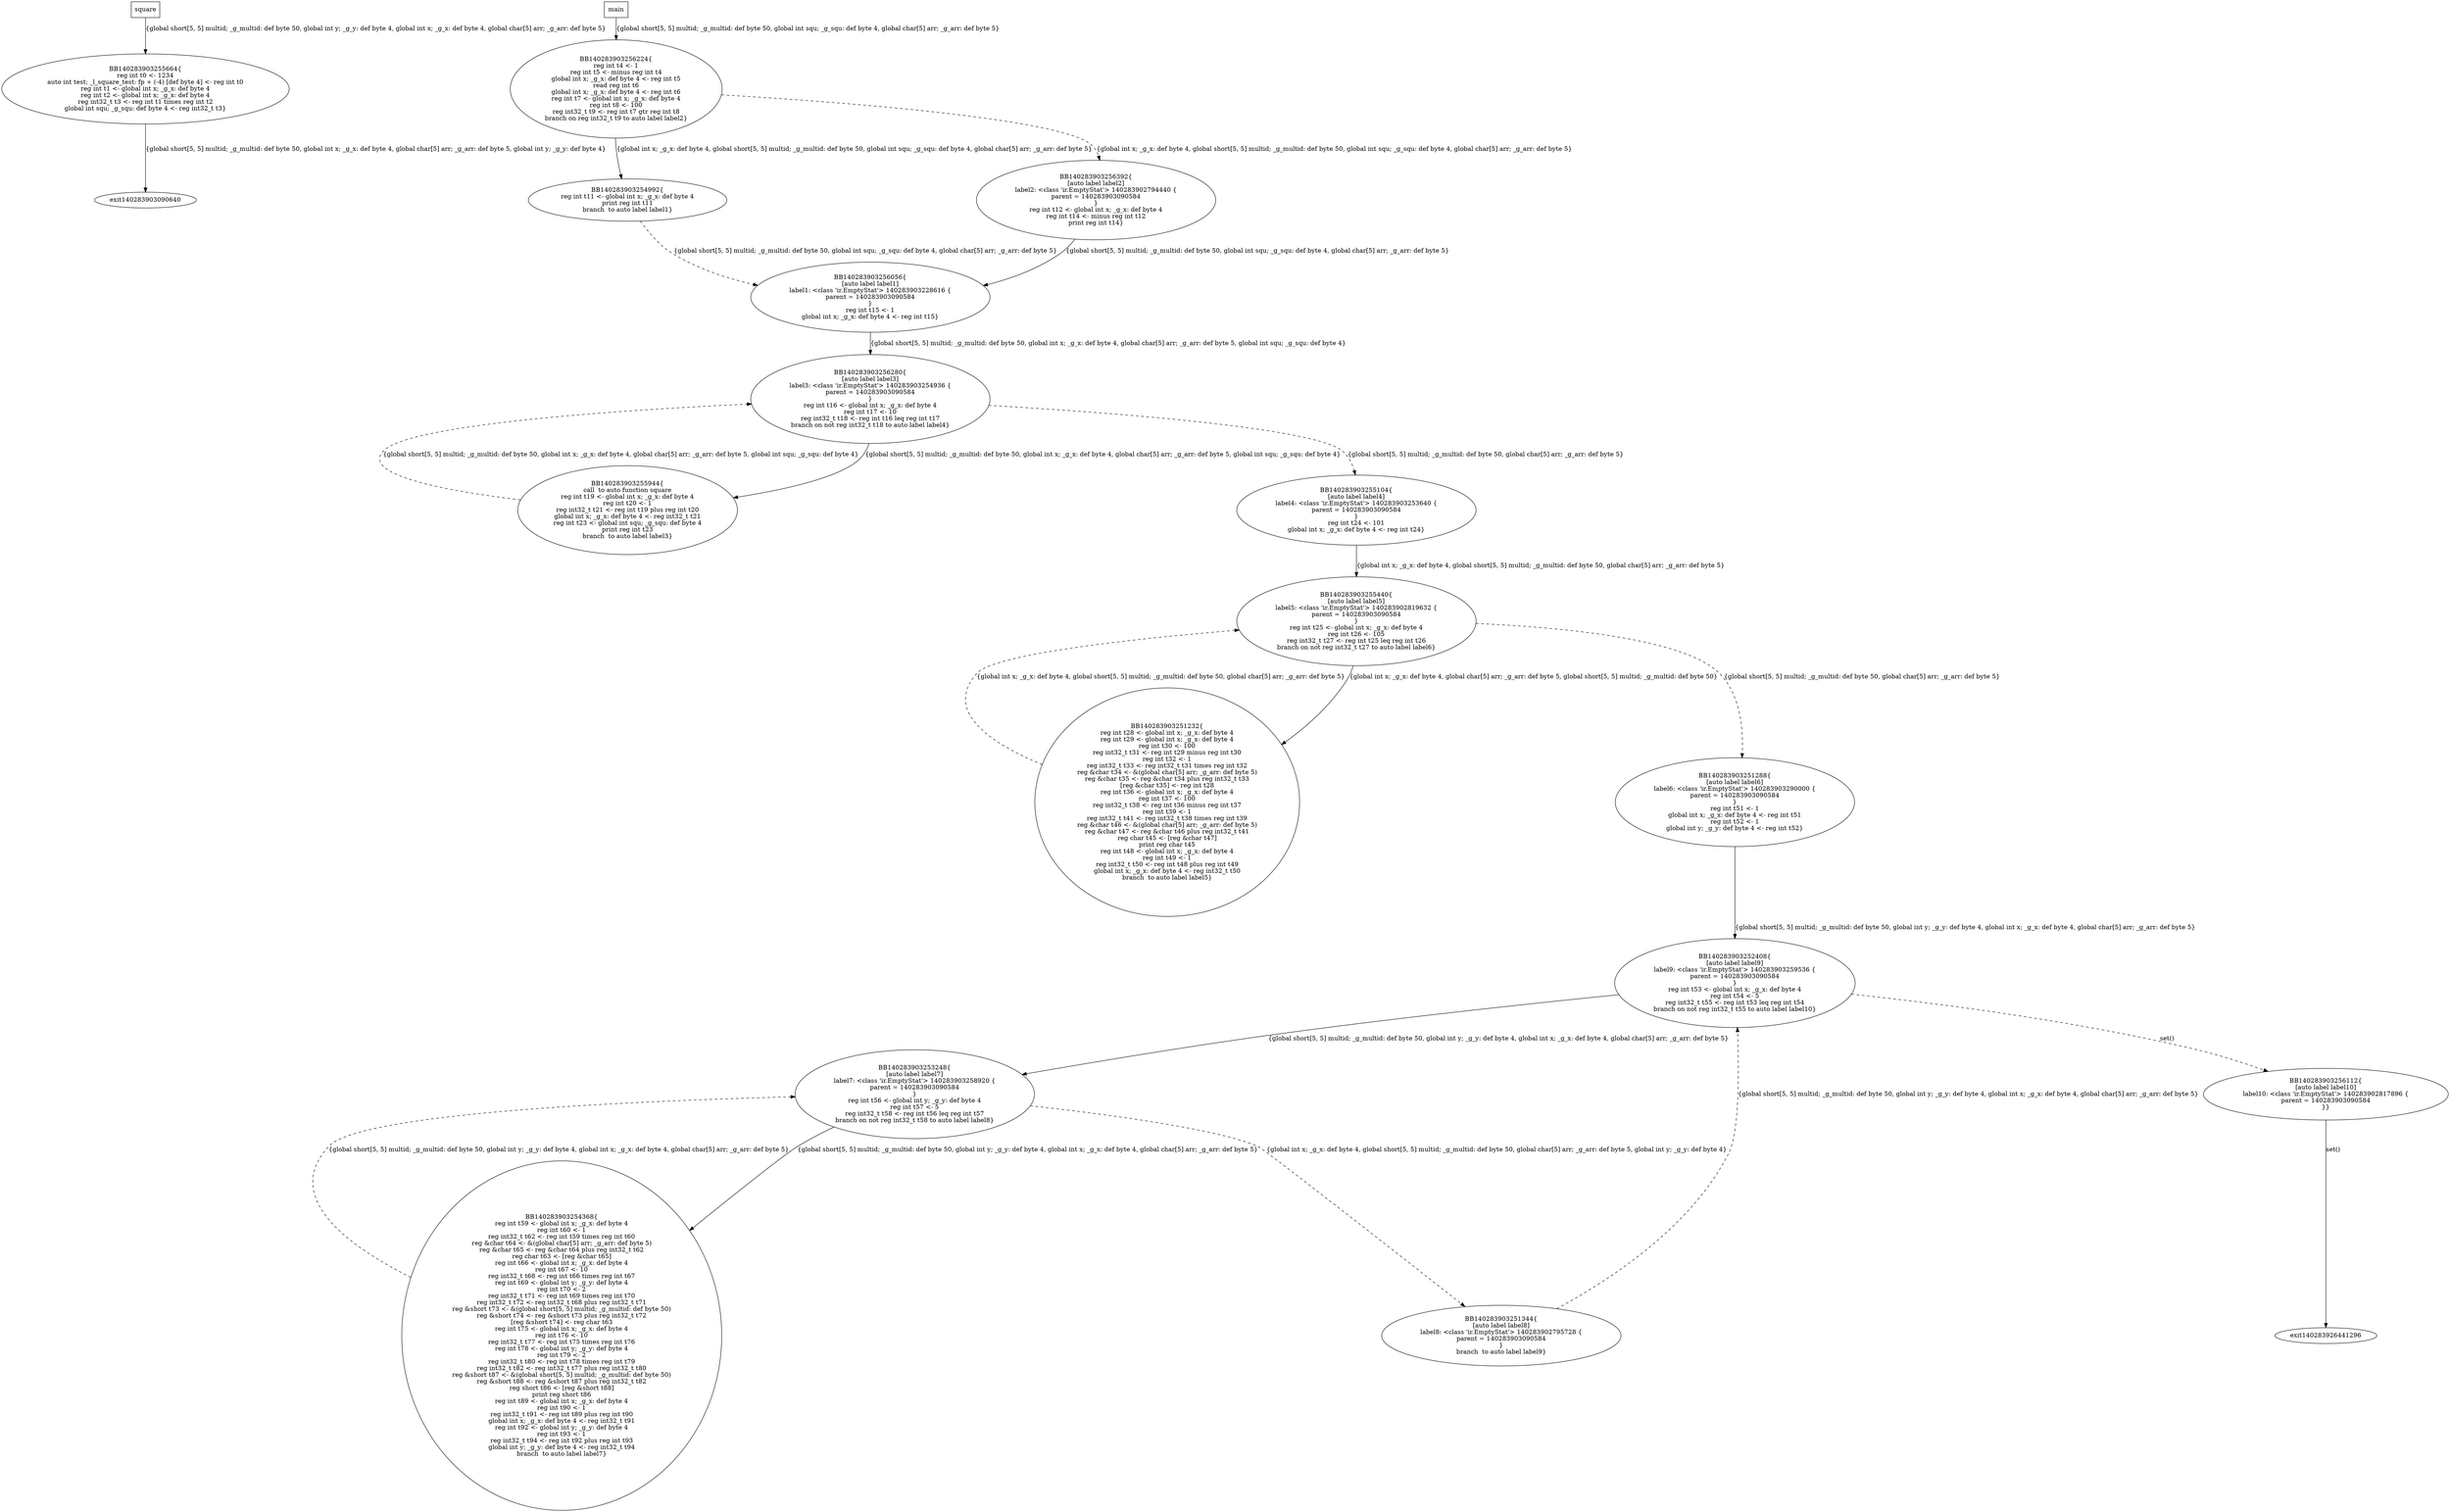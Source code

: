 digraph G {
140283903255664 [label="BB140283903255664{\nreg int t0 <- 1234\nauto int test; _l_square_test: fp + (-4) [def byte 4] <- reg int t0\nreg int t1 <- global int x; _g_x: def byte 4\nreg int t2 <- global int x; _g_x: def byte 4\nreg int32_t t3 <- reg int t1 times reg int t2\nglobal int squ; _g_squ: def byte 4 <- reg int32_t t3}"];
140283903255664 -> exit140283903090640 [label="{global short[5, 5] multid; _g_multid: def byte 50, global int x; _g_x: def byte 4, global char[5] arr; _g_arr: def byte 5, global int y; _g_y: def byte 4}"];
140283903256224 [label="BB140283903256224{\nreg int t4 <- 1\nreg int t5 <- minus reg int t4\nglobal int x; _g_x: def byte 4 <- reg int t5\nread reg int t6\nglobal int x; _g_x: def byte 4 <- reg int t6\nreg int t7 <- global int x; _g_x: def byte 4\nreg int t8 <- 100\nreg int32_t t9 <- reg int t7 gtr reg int t8\nbranch on reg int32_t t9 to auto label label2}"];
140283903256224 -> 140283903254992 [label="{global int x; _g_x: def byte 4, global short[5, 5] multid; _g_multid: def byte 50, global int squ; _g_squ: def byte 4, global char[5] arr; _g_arr: def byte 5}"];
140283903256224 -> 140283903256392 [style=dashed,label="{global int x; _g_x: def byte 4, global short[5, 5] multid; _g_multid: def byte 50, global int squ; _g_squ: def byte 4, global char[5] arr; _g_arr: def byte 5}"];
140283903254992 [label="BB140283903254992{\nreg int t11 <- global int x; _g_x: def byte 4\nprint reg int t11\nbranch  to auto label label1}"];
140283903254992 -> 140283903256056 [style=dashed,label="{global short[5, 5] multid; _g_multid: def byte 50, global int squ; _g_squ: def byte 4, global char[5] arr; _g_arr: def byte 5}"];
140283903256392 [label="BB140283903256392{\n[auto label label2]\nlabel2: <class 'ir.EmptyStat'> 140283902794440 {
parent = 140283903090584
}\nreg int t12 <- global int x; _g_x: def byte 4\nreg int t14 <- minus reg int t12\nprint reg int t14}"];
140283903256392 -> 140283903256056 [label="{global short[5, 5] multid; _g_multid: def byte 50, global int squ; _g_squ: def byte 4, global char[5] arr; _g_arr: def byte 5}"];
140283903256056 [label="BB140283903256056{\n[auto label label1]\nlabel1: <class 'ir.EmptyStat'> 140283903228616 {
parent = 140283903090584
}\nreg int t15 <- 1\nglobal int x; _g_x: def byte 4 <- reg int t15}"];
140283903256056 -> 140283903256280 [label="{global short[5, 5] multid; _g_multid: def byte 50, global int x; _g_x: def byte 4, global char[5] arr; _g_arr: def byte 5, global int squ; _g_squ: def byte 4}"];
140283903256280 [label="BB140283903256280{\n[auto label label3]\nlabel3: <class 'ir.EmptyStat'> 140283903254936 {
parent = 140283903090584
}\nreg int t16 <- global int x; _g_x: def byte 4\nreg int t17 <- 10\nreg int32_t t18 <- reg int t16 leq reg int t17\nbranch on not reg int32_t t18 to auto label label4}"];
140283903256280 -> 140283903255944 [label="{global short[5, 5] multid; _g_multid: def byte 50, global int x; _g_x: def byte 4, global char[5] arr; _g_arr: def byte 5, global int squ; _g_squ: def byte 4}"];
140283903256280 -> 140283903255104 [style=dashed,label="{global short[5, 5] multid; _g_multid: def byte 50, global char[5] arr; _g_arr: def byte 5}"];
140283903255944 [label="BB140283903255944{\ncall  to auto function square\nreg int t19 <- global int x; _g_x: def byte 4\nreg int t20 <- 1\nreg int32_t t21 <- reg int t19 plus reg int t20\nglobal int x; _g_x: def byte 4 <- reg int32_t t21\nreg int t23 <- global int squ; _g_squ: def byte 4\nprint reg int t23\nbranch  to auto label label3}"];
140283903255944 -> 140283903256280 [style=dashed,label="{global short[5, 5] multid; _g_multid: def byte 50, global int x; _g_x: def byte 4, global char[5] arr; _g_arr: def byte 5, global int squ; _g_squ: def byte 4}"];
140283903255104 [label="BB140283903255104{\n[auto label label4]\nlabel4: <class 'ir.EmptyStat'> 140283903253640 {
parent = 140283903090584
}\nreg int t24 <- 101\nglobal int x; _g_x: def byte 4 <- reg int t24}"];
140283903255104 -> 140283903255440 [label="{global int x; _g_x: def byte 4, global short[5, 5] multid; _g_multid: def byte 50, global char[5] arr; _g_arr: def byte 5}"];
140283903255440 [label="BB140283903255440{\n[auto label label5]\nlabel5: <class 'ir.EmptyStat'> 140283902819632 {
parent = 140283903090584
}\nreg int t25 <- global int x; _g_x: def byte 4\nreg int t26 <- 105\nreg int32_t t27 <- reg int t25 leq reg int t26\nbranch on not reg int32_t t27 to auto label label6}"];
140283903255440 -> 140283903251232 [label="{global int x; _g_x: def byte 4, global char[5] arr; _g_arr: def byte 5, global short[5, 5] multid; _g_multid: def byte 50}"];
140283903255440 -> 140283903251288 [style=dashed,label="{global short[5, 5] multid; _g_multid: def byte 50, global char[5] arr; _g_arr: def byte 5}"];
140283903251232 [label="BB140283903251232{\nreg int t28 <- global int x; _g_x: def byte 4\nreg int t29 <- global int x; _g_x: def byte 4\nreg int t30 <- 100\nreg int32_t t31 <- reg int t29 minus reg int t30\nreg int t32 <- 1\nreg int32_t t33 <- reg int32_t t31 times reg int t32\nreg &char t34 <- &(global char[5] arr; _g_arr: def byte 5)\nreg &char t35 <- reg &char t34 plus reg int32_t t33\n[reg &char t35] <- reg int t28\nreg int t36 <- global int x; _g_x: def byte 4\nreg int t37 <- 100\nreg int32_t t38 <- reg int t36 minus reg int t37\nreg int t39 <- 1\nreg int32_t t41 <- reg int32_t t38 times reg int t39\nreg &char t46 <- &(global char[5] arr; _g_arr: def byte 5)\nreg &char t47 <- reg &char t46 plus reg int32_t t41\nreg char t45 <- [reg &char t47]\nprint reg char t45\nreg int t48 <- global int x; _g_x: def byte 4\nreg int t49 <- 1\nreg int32_t t50 <- reg int t48 plus reg int t49\nglobal int x; _g_x: def byte 4 <- reg int32_t t50\nbranch  to auto label label5}"];
140283903251232 -> 140283903255440 [style=dashed,label="{global int x; _g_x: def byte 4, global short[5, 5] multid; _g_multid: def byte 50, global char[5] arr; _g_arr: def byte 5}"];
140283903251288 [label="BB140283903251288{\n[auto label label6]\nlabel6: <class 'ir.EmptyStat'> 140283903290000 {
parent = 140283903090584
}\nreg int t51 <- 1\nglobal int x; _g_x: def byte 4 <- reg int t51\nreg int t52 <- 1\nglobal int y; _g_y: def byte 4 <- reg int t52}"];
140283903251288 -> 140283903252408 [label="{global short[5, 5] multid; _g_multid: def byte 50, global int y; _g_y: def byte 4, global int x; _g_x: def byte 4, global char[5] arr; _g_arr: def byte 5}"];
140283903252408 [label="BB140283903252408{\n[auto label label9]\nlabel9: <class 'ir.EmptyStat'> 140283903259536 {
parent = 140283903090584
}\nreg int t53 <- global int x; _g_x: def byte 4\nreg int t54 <- 5\nreg int32_t t55 <- reg int t53 leq reg int t54\nbranch on not reg int32_t t55 to auto label label10}"];
140283903252408 -> 140283903253248 [label="{global short[5, 5] multid; _g_multid: def byte 50, global int y; _g_y: def byte 4, global int x; _g_x: def byte 4, global char[5] arr; _g_arr: def byte 5}"];
140283903252408 -> 140283903256112 [style=dashed,label="set()"];
140283903253248 [label="BB140283903253248{\n[auto label label7]\nlabel7: <class 'ir.EmptyStat'> 140283903258920 {
parent = 140283903090584
}\nreg int t56 <- global int y; _g_y: def byte 4\nreg int t57 <- 5\nreg int32_t t58 <- reg int t56 leq reg int t57\nbranch on not reg int32_t t58 to auto label label8}"];
140283903253248 -> 140283903254368 [label="{global short[5, 5] multid; _g_multid: def byte 50, global int y; _g_y: def byte 4, global int x; _g_x: def byte 4, global char[5] arr; _g_arr: def byte 5}"];
140283903253248 -> 140283903251344 [style=dashed,label="{global int x; _g_x: def byte 4, global short[5, 5] multid; _g_multid: def byte 50, global char[5] arr; _g_arr: def byte 5, global int y; _g_y: def byte 4}"];
140283903254368 [label="BB140283903254368{\nreg int t59 <- global int x; _g_x: def byte 4\nreg int t60 <- 1\nreg int32_t t62 <- reg int t59 times reg int t60\nreg &char t64 <- &(global char[5] arr; _g_arr: def byte 5)\nreg &char t65 <- reg &char t64 plus reg int32_t t62\nreg char t63 <- [reg &char t65]\nreg int t66 <- global int x; _g_x: def byte 4\nreg int t67 <- 10\nreg int32_t t68 <- reg int t66 times reg int t67\nreg int t69 <- global int y; _g_y: def byte 4\nreg int t70 <- 2\nreg int32_t t71 <- reg int t69 times reg int t70\nreg int32_t t72 <- reg int32_t t68 plus reg int32_t t71\nreg &short t73 <- &(global short[5, 5] multid; _g_multid: def byte 50)\nreg &short t74 <- reg &short t73 plus reg int32_t t72\n[reg &short t74] <- reg char t63\nreg int t75 <- global int x; _g_x: def byte 4\nreg int t76 <- 10\nreg int32_t t77 <- reg int t75 times reg int t76\nreg int t78 <- global int y; _g_y: def byte 4\nreg int t79 <- 2\nreg int32_t t80 <- reg int t78 times reg int t79\nreg int32_t t82 <- reg int32_t t77 plus reg int32_t t80\nreg &short t87 <- &(global short[5, 5] multid; _g_multid: def byte 50)\nreg &short t88 <- reg &short t87 plus reg int32_t t82\nreg short t86 <- [reg &short t88]\nprint reg short t86\nreg int t89 <- global int x; _g_x: def byte 4\nreg int t90 <- 1\nreg int32_t t91 <- reg int t89 plus reg int t90\nglobal int x; _g_x: def byte 4 <- reg int32_t t91\nreg int t92 <- global int y; _g_y: def byte 4\nreg int t93 <- 1\nreg int32_t t94 <- reg int t92 plus reg int t93\nglobal int y; _g_y: def byte 4 <- reg int32_t t94\nbranch  to auto label label7}"];
140283903254368 -> 140283903253248 [style=dashed,label="{global short[5, 5] multid; _g_multid: def byte 50, global int y; _g_y: def byte 4, global int x; _g_x: def byte 4, global char[5] arr; _g_arr: def byte 5}"];
140283903251344 [label="BB140283903251344{\n[auto label label8]\nlabel8: <class 'ir.EmptyStat'> 140283902795728 {
parent = 140283903090584
}\nbranch  to auto label label9}"];
140283903251344 -> 140283903252408 [style=dashed,label="{global short[5, 5] multid; _g_multid: def byte 50, global int y; _g_y: def byte 4, global int x; _g_x: def byte 4, global char[5] arr; _g_arr: def byte 5}"];
140283903256112 [label="BB140283903256112{\n[auto label label10]\nlabel10: <class 'ir.EmptyStat'> 140283902817896 {
parent = 140283903090584
}}"];
140283903256112 -> exit140283926441296 [label="set()"];
square [shape=box];
square -> 140283903255664 [label="{global short[5, 5] multid; _g_multid: def byte 50, global int y; _g_y: def byte 4, global int x; _g_x: def byte 4, global char[5] arr; _g_arr: def byte 5}"];
main [shape=box];
main -> 140283903256224 [label="{global short[5, 5] multid; _g_multid: def byte 50, global int squ; _g_squ: def byte 4, global char[5] arr; _g_arr: def byte 5}"];
}
